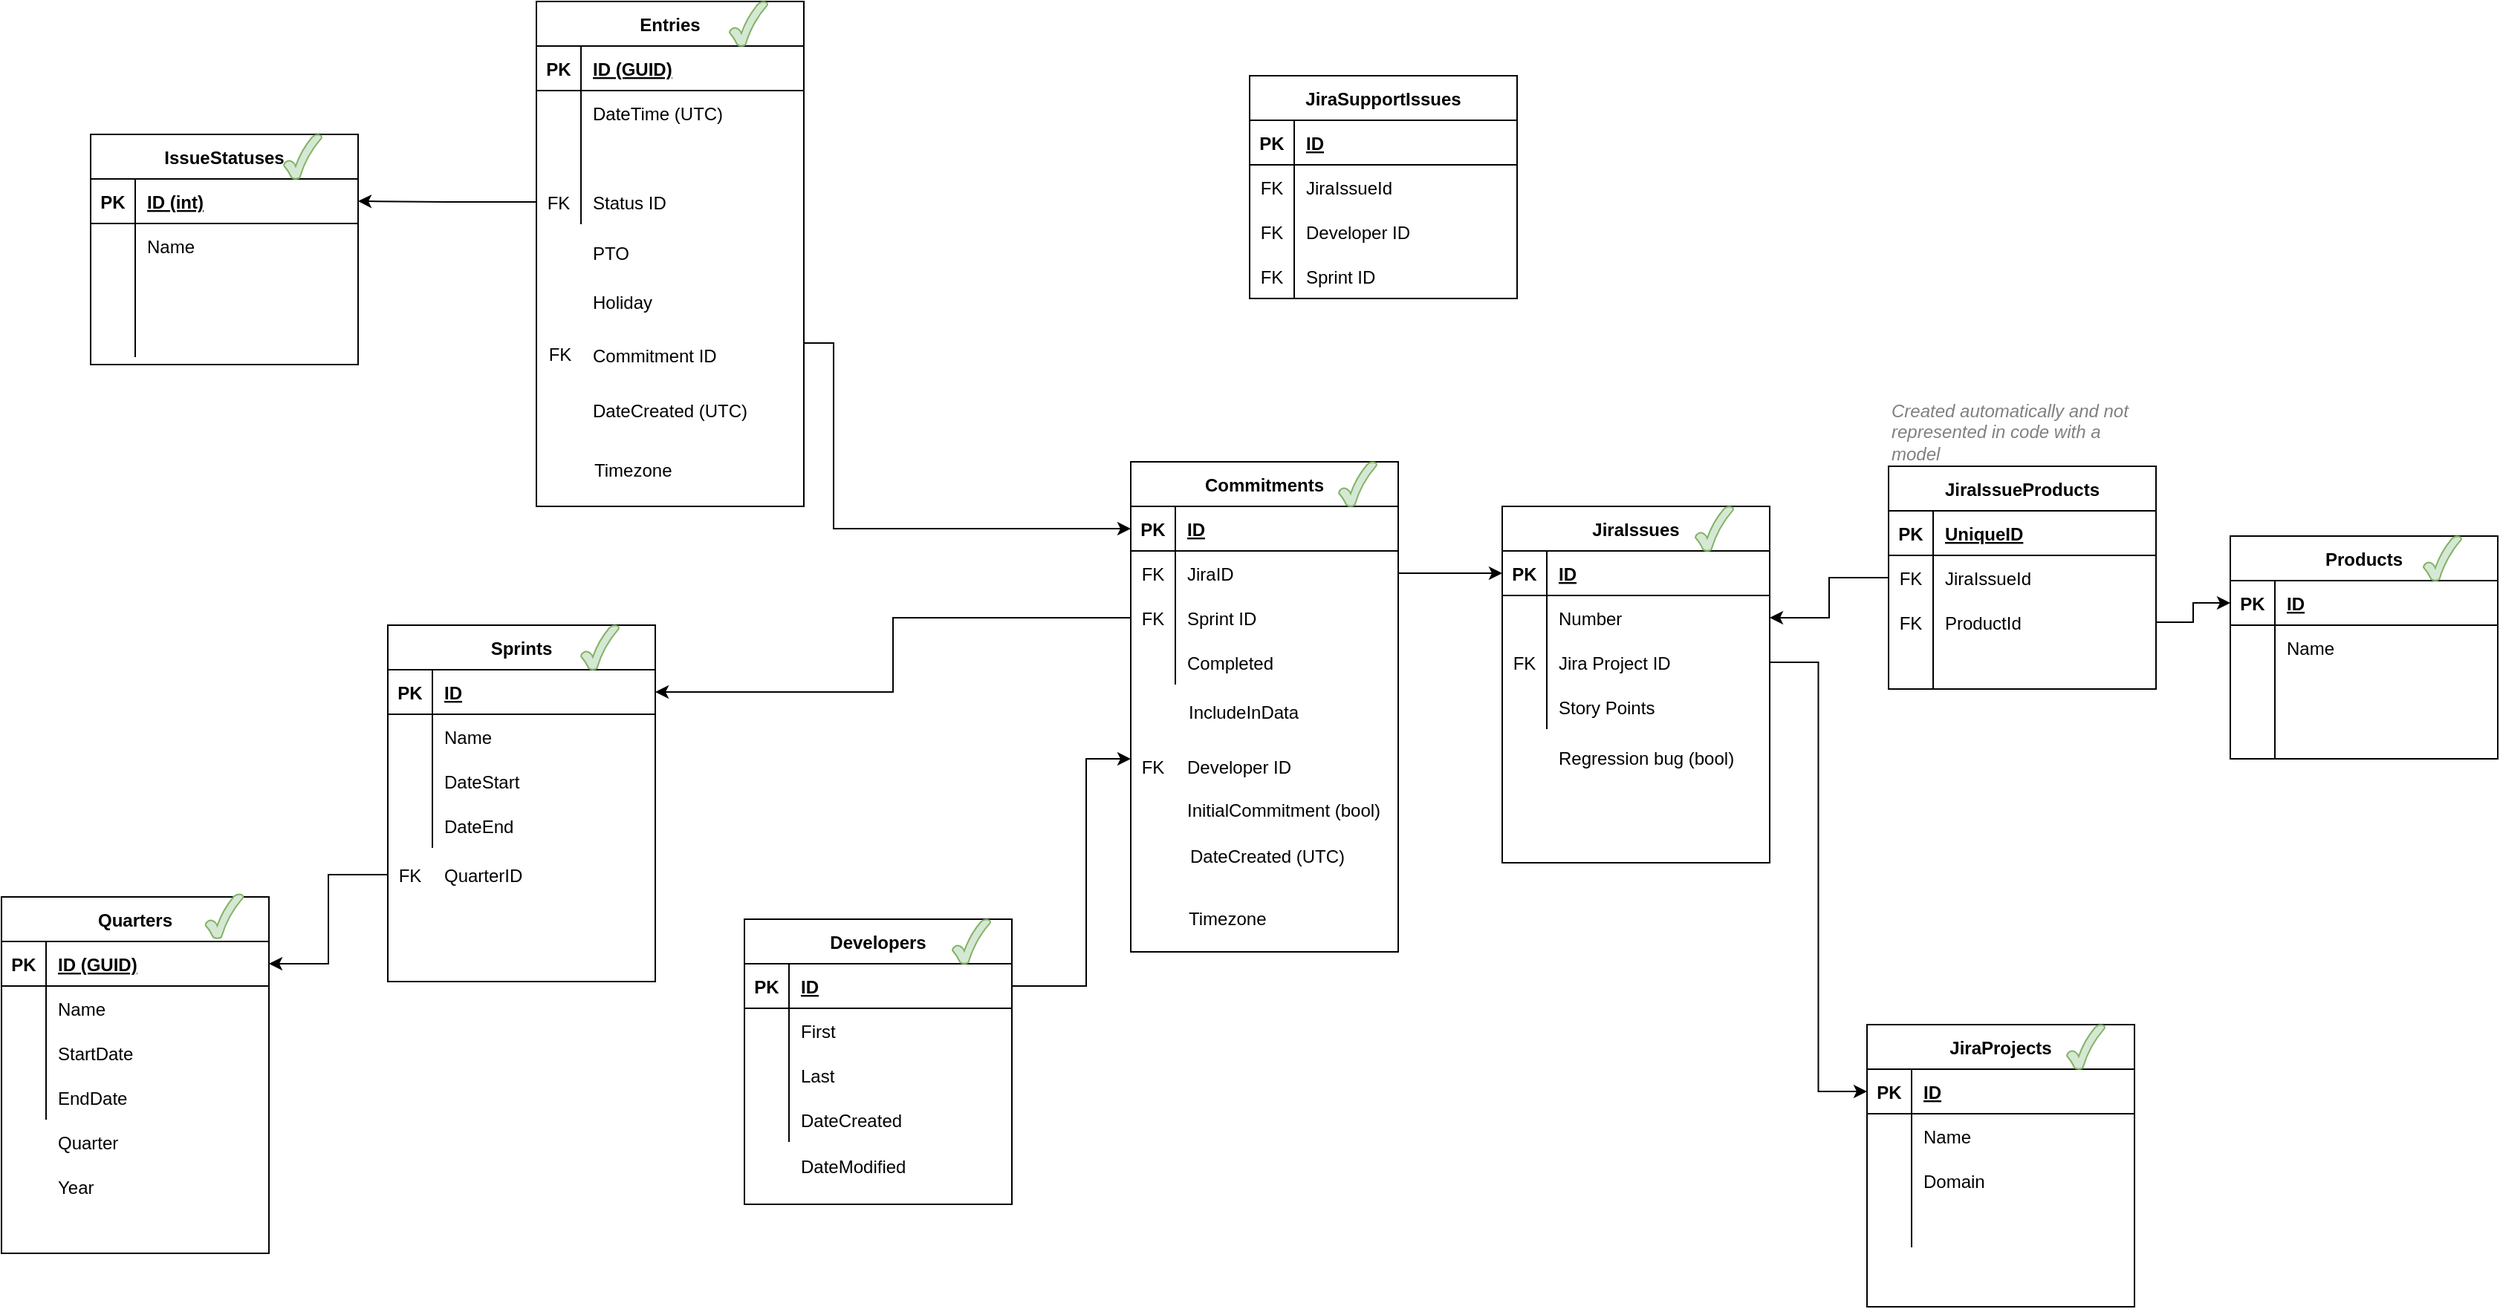 <mxfile version="20.7.4" type="device"><diagram id="F5KFq8QASmtBu7urFsjl" name="Page-1"><mxGraphModel dx="1434" dy="878" grid="1" gridSize="10" guides="1" tooltips="1" connect="1" arrows="1" fold="1" page="1" pageScale="1" pageWidth="850" pageHeight="1100" math="0" shadow="0"><root><mxCell id="0"/><mxCell id="1" parent="0"/><mxCell id="Wx1vbwucpowKj-sAN3LJ-1" value="Developers" style="shape=table;startSize=30;container=1;collapsible=1;childLayout=tableLayout;fixedRows=1;rowLines=0;fontStyle=1;align=center;resizeLast=1;" parent="1" vertex="1"><mxGeometry x="520" y="788" width="180" height="192" as="geometry"><mxRectangle x="328" y="380" width="100" height="30" as="alternateBounds"/></mxGeometry></mxCell><mxCell id="Wx1vbwucpowKj-sAN3LJ-2" value="" style="shape=tableRow;horizontal=0;startSize=0;swimlaneHead=0;swimlaneBody=0;fillColor=none;collapsible=0;dropTarget=0;points=[[0,0.5],[1,0.5]];portConstraint=eastwest;top=0;left=0;right=0;bottom=1;" parent="Wx1vbwucpowKj-sAN3LJ-1" vertex="1"><mxGeometry y="30" width="180" height="30" as="geometry"/></mxCell><mxCell id="Wx1vbwucpowKj-sAN3LJ-3" value="PK" style="shape=partialRectangle;connectable=0;fillColor=none;top=0;left=0;bottom=0;right=0;fontStyle=1;overflow=hidden;" parent="Wx1vbwucpowKj-sAN3LJ-2" vertex="1"><mxGeometry width="30" height="30" as="geometry"><mxRectangle width="30" height="30" as="alternateBounds"/></mxGeometry></mxCell><mxCell id="Wx1vbwucpowKj-sAN3LJ-4" value="ID" style="shape=partialRectangle;connectable=0;fillColor=none;top=0;left=0;bottom=0;right=0;align=left;spacingLeft=6;fontStyle=5;overflow=hidden;" parent="Wx1vbwucpowKj-sAN3LJ-2" vertex="1"><mxGeometry x="30" width="150" height="30" as="geometry"><mxRectangle width="150" height="30" as="alternateBounds"/></mxGeometry></mxCell><mxCell id="Wx1vbwucpowKj-sAN3LJ-5" value="" style="shape=tableRow;horizontal=0;startSize=0;swimlaneHead=0;swimlaneBody=0;fillColor=none;collapsible=0;dropTarget=0;points=[[0,0.5],[1,0.5]];portConstraint=eastwest;top=0;left=0;right=0;bottom=0;" parent="Wx1vbwucpowKj-sAN3LJ-1" vertex="1"><mxGeometry y="60" width="180" height="30" as="geometry"/></mxCell><mxCell id="Wx1vbwucpowKj-sAN3LJ-6" value="" style="shape=partialRectangle;connectable=0;fillColor=none;top=0;left=0;bottom=0;right=0;editable=1;overflow=hidden;" parent="Wx1vbwucpowKj-sAN3LJ-5" vertex="1"><mxGeometry width="30" height="30" as="geometry"><mxRectangle width="30" height="30" as="alternateBounds"/></mxGeometry></mxCell><mxCell id="Wx1vbwucpowKj-sAN3LJ-7" value="First" style="shape=partialRectangle;connectable=0;fillColor=none;top=0;left=0;bottom=0;right=0;align=left;spacingLeft=6;overflow=hidden;" parent="Wx1vbwucpowKj-sAN3LJ-5" vertex="1"><mxGeometry x="30" width="150" height="30" as="geometry"><mxRectangle width="150" height="30" as="alternateBounds"/></mxGeometry></mxCell><mxCell id="Wx1vbwucpowKj-sAN3LJ-8" value="" style="shape=tableRow;horizontal=0;startSize=0;swimlaneHead=0;swimlaneBody=0;fillColor=none;collapsible=0;dropTarget=0;points=[[0,0.5],[1,0.5]];portConstraint=eastwest;top=0;left=0;right=0;bottom=0;" parent="Wx1vbwucpowKj-sAN3LJ-1" vertex="1"><mxGeometry y="90" width="180" height="30" as="geometry"/></mxCell><mxCell id="Wx1vbwucpowKj-sAN3LJ-9" value="" style="shape=partialRectangle;connectable=0;fillColor=none;top=0;left=0;bottom=0;right=0;editable=1;overflow=hidden;" parent="Wx1vbwucpowKj-sAN3LJ-8" vertex="1"><mxGeometry width="30" height="30" as="geometry"><mxRectangle width="30" height="30" as="alternateBounds"/></mxGeometry></mxCell><mxCell id="Wx1vbwucpowKj-sAN3LJ-10" value="Last" style="shape=partialRectangle;connectable=0;fillColor=none;top=0;left=0;bottom=0;right=0;align=left;spacingLeft=6;overflow=hidden;" parent="Wx1vbwucpowKj-sAN3LJ-8" vertex="1"><mxGeometry x="30" width="150" height="30" as="geometry"><mxRectangle width="150" height="30" as="alternateBounds"/></mxGeometry></mxCell><mxCell id="Wx1vbwucpowKj-sAN3LJ-11" value="" style="shape=tableRow;horizontal=0;startSize=0;swimlaneHead=0;swimlaneBody=0;fillColor=none;collapsible=0;dropTarget=0;points=[[0,0.5],[1,0.5]];portConstraint=eastwest;top=0;left=0;right=0;bottom=0;" parent="Wx1vbwucpowKj-sAN3LJ-1" vertex="1"><mxGeometry y="120" width="180" height="30" as="geometry"/></mxCell><mxCell id="Wx1vbwucpowKj-sAN3LJ-12" value="" style="shape=partialRectangle;connectable=0;fillColor=none;top=0;left=0;bottom=0;right=0;editable=1;overflow=hidden;" parent="Wx1vbwucpowKj-sAN3LJ-11" vertex="1"><mxGeometry width="30" height="30" as="geometry"><mxRectangle width="30" height="30" as="alternateBounds"/></mxGeometry></mxCell><mxCell id="Wx1vbwucpowKj-sAN3LJ-13" value="DateCreated" style="shape=partialRectangle;connectable=0;fillColor=none;top=0;left=0;bottom=0;right=0;align=left;spacingLeft=6;overflow=hidden;" parent="Wx1vbwucpowKj-sAN3LJ-11" vertex="1"><mxGeometry x="30" width="150" height="30" as="geometry"><mxRectangle width="150" height="30" as="alternateBounds"/></mxGeometry></mxCell><mxCell id="Wx1vbwucpowKj-sAN3LJ-14" value="DateModified" style="shape=partialRectangle;connectable=0;fillColor=none;top=0;left=0;bottom=0;right=0;align=left;spacingLeft=6;overflow=hidden;" parent="1" vertex="1"><mxGeometry x="550" y="939" width="150" height="30" as="geometry"><mxRectangle width="150" height="30" as="alternateBounds"/></mxGeometry></mxCell><mxCell id="Wx1vbwucpowKj-sAN3LJ-16" value="Entries" style="shape=table;startSize=30;container=1;collapsible=1;childLayout=tableLayout;fixedRows=1;rowLines=0;fontStyle=1;align=center;resizeLast=1;" parent="1" vertex="1"><mxGeometry x="380" y="170" width="180" height="340" as="geometry"/></mxCell><mxCell id="Wx1vbwucpowKj-sAN3LJ-17" value="" style="shape=tableRow;horizontal=0;startSize=0;swimlaneHead=0;swimlaneBody=0;fillColor=none;collapsible=0;dropTarget=0;points=[[0,0.5],[1,0.5]];portConstraint=eastwest;top=0;left=0;right=0;bottom=1;" parent="Wx1vbwucpowKj-sAN3LJ-16" vertex="1"><mxGeometry y="30" width="180" height="30" as="geometry"/></mxCell><mxCell id="Wx1vbwucpowKj-sAN3LJ-18" value="PK" style="shape=partialRectangle;connectable=0;fillColor=none;top=0;left=0;bottom=0;right=0;fontStyle=1;overflow=hidden;" parent="Wx1vbwucpowKj-sAN3LJ-17" vertex="1"><mxGeometry width="30" height="30" as="geometry"><mxRectangle width="30" height="30" as="alternateBounds"/></mxGeometry></mxCell><mxCell id="Wx1vbwucpowKj-sAN3LJ-19" value="ID (GUID)" style="shape=partialRectangle;connectable=0;fillColor=none;top=0;left=0;bottom=0;right=0;align=left;spacingLeft=6;fontStyle=5;overflow=hidden;" parent="Wx1vbwucpowKj-sAN3LJ-17" vertex="1"><mxGeometry x="30" width="150" height="30" as="geometry"><mxRectangle width="150" height="30" as="alternateBounds"/></mxGeometry></mxCell><mxCell id="Wx1vbwucpowKj-sAN3LJ-20" value="" style="shape=tableRow;horizontal=0;startSize=0;swimlaneHead=0;swimlaneBody=0;fillColor=none;collapsible=0;dropTarget=0;points=[[0,0.5],[1,0.5]];portConstraint=eastwest;top=0;left=0;right=0;bottom=0;" parent="Wx1vbwucpowKj-sAN3LJ-16" vertex="1"><mxGeometry y="60" width="180" height="30" as="geometry"/></mxCell><mxCell id="Wx1vbwucpowKj-sAN3LJ-21" value="" style="shape=partialRectangle;connectable=0;fillColor=none;top=0;left=0;bottom=0;right=0;editable=1;overflow=hidden;" parent="Wx1vbwucpowKj-sAN3LJ-20" vertex="1"><mxGeometry width="30" height="30" as="geometry"><mxRectangle width="30" height="30" as="alternateBounds"/></mxGeometry></mxCell><mxCell id="Wx1vbwucpowKj-sAN3LJ-22" value="DateTime (UTC)" style="shape=partialRectangle;connectable=0;fillColor=none;top=0;left=0;bottom=0;right=0;align=left;spacingLeft=6;overflow=hidden;" parent="Wx1vbwucpowKj-sAN3LJ-20" vertex="1"><mxGeometry x="30" width="150" height="30" as="geometry"><mxRectangle width="150" height="30" as="alternateBounds"/></mxGeometry></mxCell><mxCell id="Wx1vbwucpowKj-sAN3LJ-23" value="" style="shape=tableRow;horizontal=0;startSize=0;swimlaneHead=0;swimlaneBody=0;fillColor=none;collapsible=0;dropTarget=0;points=[[0,0.5],[1,0.5]];portConstraint=eastwest;top=0;left=0;right=0;bottom=0;" parent="Wx1vbwucpowKj-sAN3LJ-16" vertex="1"><mxGeometry y="90" width="180" height="30" as="geometry"/></mxCell><mxCell id="Wx1vbwucpowKj-sAN3LJ-24" value="" style="shape=partialRectangle;connectable=0;fillColor=none;top=0;left=0;bottom=0;right=0;editable=1;overflow=hidden;" parent="Wx1vbwucpowKj-sAN3LJ-23" vertex="1"><mxGeometry width="30" height="30" as="geometry"><mxRectangle width="30" height="30" as="alternateBounds"/></mxGeometry></mxCell><mxCell id="Wx1vbwucpowKj-sAN3LJ-25" value="" style="shape=partialRectangle;connectable=0;fillColor=none;top=0;left=0;bottom=0;right=0;align=left;spacingLeft=6;overflow=hidden;" parent="Wx1vbwucpowKj-sAN3LJ-23" vertex="1"><mxGeometry x="30" width="150" height="30" as="geometry"><mxRectangle width="150" height="30" as="alternateBounds"/></mxGeometry></mxCell><mxCell id="Wx1vbwucpowKj-sAN3LJ-26" value="" style="shape=tableRow;horizontal=0;startSize=0;swimlaneHead=0;swimlaneBody=0;fillColor=none;collapsible=0;dropTarget=0;points=[[0,0.5],[1,0.5]];portConstraint=eastwest;top=0;left=0;right=0;bottom=0;" parent="Wx1vbwucpowKj-sAN3LJ-16" vertex="1"><mxGeometry y="120" width="180" height="30" as="geometry"/></mxCell><mxCell id="Wx1vbwucpowKj-sAN3LJ-27" value="FK" style="shape=partialRectangle;connectable=0;fillColor=none;top=0;left=0;bottom=0;right=0;editable=1;overflow=hidden;" parent="Wx1vbwucpowKj-sAN3LJ-26" vertex="1"><mxGeometry width="30" height="30" as="geometry"><mxRectangle width="30" height="30" as="alternateBounds"/></mxGeometry></mxCell><mxCell id="Wx1vbwucpowKj-sAN3LJ-28" value="Status ID" style="shape=partialRectangle;connectable=0;fillColor=none;top=0;left=0;bottom=0;right=0;align=left;spacingLeft=6;overflow=hidden;" parent="Wx1vbwucpowKj-sAN3LJ-26" vertex="1"><mxGeometry x="30" width="150" height="30" as="geometry"><mxRectangle width="150" height="30" as="alternateBounds"/></mxGeometry></mxCell><mxCell id="Wx1vbwucpowKj-sAN3LJ-29" value="" style="shape=tableRow;horizontal=0;startSize=0;swimlaneHead=0;swimlaneBody=0;fillColor=none;collapsible=0;dropTarget=0;points=[[0,0.5],[1,0.5]];portConstraint=eastwest;top=0;left=0;right=0;bottom=0;" parent="1" vertex="1"><mxGeometry x="380" y="320" width="180" height="30" as="geometry"/></mxCell><mxCell id="Wx1vbwucpowKj-sAN3LJ-33" value="Sprints" style="shape=table;startSize=30;container=1;collapsible=1;childLayout=tableLayout;fixedRows=1;rowLines=0;fontStyle=1;align=center;resizeLast=1;" parent="1" vertex="1"><mxGeometry x="280" y="590" width="180" height="240" as="geometry"/></mxCell><mxCell id="Wx1vbwucpowKj-sAN3LJ-34" value="" style="shape=tableRow;horizontal=0;startSize=0;swimlaneHead=0;swimlaneBody=0;fillColor=none;collapsible=0;dropTarget=0;points=[[0,0.5],[1,0.5]];portConstraint=eastwest;top=0;left=0;right=0;bottom=1;" parent="Wx1vbwucpowKj-sAN3LJ-33" vertex="1"><mxGeometry y="30" width="180" height="30" as="geometry"/></mxCell><mxCell id="Wx1vbwucpowKj-sAN3LJ-35" value="PK" style="shape=partialRectangle;connectable=0;fillColor=none;top=0;left=0;bottom=0;right=0;fontStyle=1;overflow=hidden;" parent="Wx1vbwucpowKj-sAN3LJ-34" vertex="1"><mxGeometry width="30" height="30" as="geometry"><mxRectangle width="30" height="30" as="alternateBounds"/></mxGeometry></mxCell><mxCell id="Wx1vbwucpowKj-sAN3LJ-36" value="ID" style="shape=partialRectangle;connectable=0;fillColor=none;top=0;left=0;bottom=0;right=0;align=left;spacingLeft=6;fontStyle=5;overflow=hidden;" parent="Wx1vbwucpowKj-sAN3LJ-34" vertex="1"><mxGeometry x="30" width="150" height="30" as="geometry"><mxRectangle width="150" height="30" as="alternateBounds"/></mxGeometry></mxCell><mxCell id="Wx1vbwucpowKj-sAN3LJ-37" value="" style="shape=tableRow;horizontal=0;startSize=0;swimlaneHead=0;swimlaneBody=0;fillColor=none;collapsible=0;dropTarget=0;points=[[0,0.5],[1,0.5]];portConstraint=eastwest;top=0;left=0;right=0;bottom=0;" parent="Wx1vbwucpowKj-sAN3LJ-33" vertex="1"><mxGeometry y="60" width="180" height="30" as="geometry"/></mxCell><mxCell id="Wx1vbwucpowKj-sAN3LJ-38" value="" style="shape=partialRectangle;connectable=0;fillColor=none;top=0;left=0;bottom=0;right=0;editable=1;overflow=hidden;" parent="Wx1vbwucpowKj-sAN3LJ-37" vertex="1"><mxGeometry width="30" height="30" as="geometry"><mxRectangle width="30" height="30" as="alternateBounds"/></mxGeometry></mxCell><mxCell id="Wx1vbwucpowKj-sAN3LJ-39" value="Name" style="shape=partialRectangle;connectable=0;fillColor=none;top=0;left=0;bottom=0;right=0;align=left;spacingLeft=6;overflow=hidden;" parent="Wx1vbwucpowKj-sAN3LJ-37" vertex="1"><mxGeometry x="30" width="150" height="30" as="geometry"><mxRectangle width="150" height="30" as="alternateBounds"/></mxGeometry></mxCell><mxCell id="Wx1vbwucpowKj-sAN3LJ-40" value="" style="shape=tableRow;horizontal=0;startSize=0;swimlaneHead=0;swimlaneBody=0;fillColor=none;collapsible=0;dropTarget=0;points=[[0,0.5],[1,0.5]];portConstraint=eastwest;top=0;left=0;right=0;bottom=0;" parent="Wx1vbwucpowKj-sAN3LJ-33" vertex="1"><mxGeometry y="90" width="180" height="30" as="geometry"/></mxCell><mxCell id="Wx1vbwucpowKj-sAN3LJ-41" value="" style="shape=partialRectangle;connectable=0;fillColor=none;top=0;left=0;bottom=0;right=0;editable=1;overflow=hidden;" parent="Wx1vbwucpowKj-sAN3LJ-40" vertex="1"><mxGeometry width="30" height="30" as="geometry"><mxRectangle width="30" height="30" as="alternateBounds"/></mxGeometry></mxCell><mxCell id="Wx1vbwucpowKj-sAN3LJ-42" value="DateStart" style="shape=partialRectangle;connectable=0;fillColor=none;top=0;left=0;bottom=0;right=0;align=left;spacingLeft=6;overflow=hidden;" parent="Wx1vbwucpowKj-sAN3LJ-40" vertex="1"><mxGeometry x="30" width="150" height="30" as="geometry"><mxRectangle width="150" height="30" as="alternateBounds"/></mxGeometry></mxCell><mxCell id="Wx1vbwucpowKj-sAN3LJ-43" value="" style="shape=tableRow;horizontal=0;startSize=0;swimlaneHead=0;swimlaneBody=0;fillColor=none;collapsible=0;dropTarget=0;points=[[0,0.5],[1,0.5]];portConstraint=eastwest;top=0;left=0;right=0;bottom=0;" parent="Wx1vbwucpowKj-sAN3LJ-33" vertex="1"><mxGeometry y="120" width="180" height="30" as="geometry"/></mxCell><mxCell id="Wx1vbwucpowKj-sAN3LJ-44" value="" style="shape=partialRectangle;connectable=0;fillColor=none;top=0;left=0;bottom=0;right=0;editable=1;overflow=hidden;" parent="Wx1vbwucpowKj-sAN3LJ-43" vertex="1"><mxGeometry width="30" height="30" as="geometry"><mxRectangle width="30" height="30" as="alternateBounds"/></mxGeometry></mxCell><mxCell id="Wx1vbwucpowKj-sAN3LJ-45" value="DateEnd" style="shape=partialRectangle;connectable=0;fillColor=none;top=0;left=0;bottom=0;right=0;align=left;spacingLeft=6;overflow=hidden;" parent="Wx1vbwucpowKj-sAN3LJ-43" vertex="1"><mxGeometry x="30" width="150" height="30" as="geometry"><mxRectangle width="150" height="30" as="alternateBounds"/></mxGeometry></mxCell><mxCell id="Wx1vbwucpowKj-sAN3LJ-47" value="" style="shape=tableRow;horizontal=0;startSize=0;swimlaneHead=0;swimlaneBody=0;fillColor=none;collapsible=0;dropTarget=0;points=[[0,0.5],[1,0.5]];portConstraint=eastwest;top=0;left=0;right=0;bottom=0;" parent="1" vertex="1"><mxGeometry x="380" y="322" width="180" height="30" as="geometry"/></mxCell><mxCell id="Wx1vbwucpowKj-sAN3LJ-50" value="" style="shape=tableRow;horizontal=0;startSize=0;swimlaneHead=0;swimlaneBody=0;fillColor=none;collapsible=0;dropTarget=0;points=[[0,0.5],[1,0.5]];portConstraint=eastwest;top=0;left=0;right=0;bottom=0;" parent="1" vertex="1"><mxGeometry x="280" y="743" width="180" height="30" as="geometry"/></mxCell><mxCell id="Wx1vbwucpowKj-sAN3LJ-51" value="FK" style="shape=partialRectangle;connectable=0;fillColor=none;top=0;left=0;bottom=0;right=0;editable=1;overflow=hidden;" parent="Wx1vbwucpowKj-sAN3LJ-50" vertex="1"><mxGeometry width="30" height="30" as="geometry"><mxRectangle width="30" height="30" as="alternateBounds"/></mxGeometry></mxCell><mxCell id="Wx1vbwucpowKj-sAN3LJ-52" value="QuarterID" style="shape=partialRectangle;connectable=0;fillColor=none;top=0;left=0;bottom=0;right=0;align=left;spacingLeft=6;overflow=hidden;" parent="Wx1vbwucpowKj-sAN3LJ-50" vertex="1"><mxGeometry x="30" width="150" height="30" as="geometry"><mxRectangle width="150" height="30" as="alternateBounds"/></mxGeometry></mxCell><mxCell id="Wx1vbwucpowKj-sAN3LJ-53" value="Quarters" style="shape=table;startSize=30;container=1;collapsible=1;childLayout=tableLayout;fixedRows=1;rowLines=0;fontStyle=1;align=center;resizeLast=1;" parent="1" vertex="1"><mxGeometry x="20" y="773" width="180" height="240" as="geometry"/></mxCell><mxCell id="Wx1vbwucpowKj-sAN3LJ-54" value="" style="shape=tableRow;horizontal=0;startSize=0;swimlaneHead=0;swimlaneBody=0;fillColor=none;collapsible=0;dropTarget=0;points=[[0,0.5],[1,0.5]];portConstraint=eastwest;top=0;left=0;right=0;bottom=1;" parent="Wx1vbwucpowKj-sAN3LJ-53" vertex="1"><mxGeometry y="30" width="180" height="30" as="geometry"/></mxCell><mxCell id="Wx1vbwucpowKj-sAN3LJ-55" value="PK" style="shape=partialRectangle;connectable=0;fillColor=none;top=0;left=0;bottom=0;right=0;fontStyle=1;overflow=hidden;" parent="Wx1vbwucpowKj-sAN3LJ-54" vertex="1"><mxGeometry width="30" height="30" as="geometry"><mxRectangle width="30" height="30" as="alternateBounds"/></mxGeometry></mxCell><mxCell id="Wx1vbwucpowKj-sAN3LJ-56" value="ID (GUID)" style="shape=partialRectangle;connectable=0;fillColor=none;top=0;left=0;bottom=0;right=0;align=left;spacingLeft=6;fontStyle=5;overflow=hidden;" parent="Wx1vbwucpowKj-sAN3LJ-54" vertex="1"><mxGeometry x="30" width="150" height="30" as="geometry"><mxRectangle width="150" height="30" as="alternateBounds"/></mxGeometry></mxCell><mxCell id="Wx1vbwucpowKj-sAN3LJ-57" value="" style="shape=tableRow;horizontal=0;startSize=0;swimlaneHead=0;swimlaneBody=0;fillColor=none;collapsible=0;dropTarget=0;points=[[0,0.5],[1,0.5]];portConstraint=eastwest;top=0;left=0;right=0;bottom=0;" parent="Wx1vbwucpowKj-sAN3LJ-53" vertex="1"><mxGeometry y="60" width="180" height="30" as="geometry"/></mxCell><mxCell id="Wx1vbwucpowKj-sAN3LJ-58" value="" style="shape=partialRectangle;connectable=0;fillColor=none;top=0;left=0;bottom=0;right=0;editable=1;overflow=hidden;" parent="Wx1vbwucpowKj-sAN3LJ-57" vertex="1"><mxGeometry width="30" height="30" as="geometry"><mxRectangle width="30" height="30" as="alternateBounds"/></mxGeometry></mxCell><mxCell id="Wx1vbwucpowKj-sAN3LJ-59" value="Name" style="shape=partialRectangle;connectable=0;fillColor=none;top=0;left=0;bottom=0;right=0;align=left;spacingLeft=6;overflow=hidden;" parent="Wx1vbwucpowKj-sAN3LJ-57" vertex="1"><mxGeometry x="30" width="150" height="30" as="geometry"><mxRectangle width="150" height="30" as="alternateBounds"/></mxGeometry></mxCell><mxCell id="Wx1vbwucpowKj-sAN3LJ-60" value="" style="shape=tableRow;horizontal=0;startSize=0;swimlaneHead=0;swimlaneBody=0;fillColor=none;collapsible=0;dropTarget=0;points=[[0,0.5],[1,0.5]];portConstraint=eastwest;top=0;left=0;right=0;bottom=0;" parent="Wx1vbwucpowKj-sAN3LJ-53" vertex="1"><mxGeometry y="90" width="180" height="30" as="geometry"/></mxCell><mxCell id="Wx1vbwucpowKj-sAN3LJ-61" value="" style="shape=partialRectangle;connectable=0;fillColor=none;top=0;left=0;bottom=0;right=0;editable=1;overflow=hidden;" parent="Wx1vbwucpowKj-sAN3LJ-60" vertex="1"><mxGeometry width="30" height="30" as="geometry"><mxRectangle width="30" height="30" as="alternateBounds"/></mxGeometry></mxCell><mxCell id="Wx1vbwucpowKj-sAN3LJ-62" value="StartDate" style="shape=partialRectangle;connectable=0;fillColor=none;top=0;left=0;bottom=0;right=0;align=left;spacingLeft=6;overflow=hidden;" parent="Wx1vbwucpowKj-sAN3LJ-60" vertex="1"><mxGeometry x="30" width="150" height="30" as="geometry"><mxRectangle width="150" height="30" as="alternateBounds"/></mxGeometry></mxCell><mxCell id="Wx1vbwucpowKj-sAN3LJ-63" value="" style="shape=tableRow;horizontal=0;startSize=0;swimlaneHead=0;swimlaneBody=0;fillColor=none;collapsible=0;dropTarget=0;points=[[0,0.5],[1,0.5]];portConstraint=eastwest;top=0;left=0;right=0;bottom=0;" parent="Wx1vbwucpowKj-sAN3LJ-53" vertex="1"><mxGeometry y="120" width="180" height="30" as="geometry"/></mxCell><mxCell id="Wx1vbwucpowKj-sAN3LJ-64" value="" style="shape=partialRectangle;connectable=0;fillColor=none;top=0;left=0;bottom=0;right=0;editable=1;overflow=hidden;" parent="Wx1vbwucpowKj-sAN3LJ-63" vertex="1"><mxGeometry width="30" height="30" as="geometry"><mxRectangle width="30" height="30" as="alternateBounds"/></mxGeometry></mxCell><mxCell id="Wx1vbwucpowKj-sAN3LJ-65" value="EndDate" style="shape=partialRectangle;connectable=0;fillColor=none;top=0;left=0;bottom=0;right=0;align=left;spacingLeft=6;overflow=hidden;" parent="Wx1vbwucpowKj-sAN3LJ-63" vertex="1"><mxGeometry x="30" width="150" height="30" as="geometry"><mxRectangle width="150" height="30" as="alternateBounds"/></mxGeometry></mxCell><mxCell id="Wx1vbwucpowKj-sAN3LJ-66" value="" style="shape=tableRow;horizontal=0;startSize=0;swimlaneHead=0;swimlaneBody=0;fillColor=none;collapsible=0;dropTarget=0;points=[[0,0.5],[1,0.5]];portConstraint=eastwest;top=0;left=0;right=0;bottom=0;" parent="1" vertex="1"><mxGeometry x="20" y="923" width="180" height="30" as="geometry"/></mxCell><mxCell id="Wx1vbwucpowKj-sAN3LJ-67" value="" style="shape=partialRectangle;connectable=0;fillColor=none;top=0;left=0;bottom=0;right=0;editable=1;overflow=hidden;" parent="Wx1vbwucpowKj-sAN3LJ-66" vertex="1"><mxGeometry width="30" height="30" as="geometry"><mxRectangle width="30" height="30" as="alternateBounds"/></mxGeometry></mxCell><mxCell id="Wx1vbwucpowKj-sAN3LJ-68" value="Quarter" style="shape=partialRectangle;connectable=0;fillColor=none;top=0;left=0;bottom=0;right=0;align=left;spacingLeft=6;overflow=hidden;" parent="Wx1vbwucpowKj-sAN3LJ-66" vertex="1"><mxGeometry x="30" width="150" height="30" as="geometry"><mxRectangle width="150" height="30" as="alternateBounds"/></mxGeometry></mxCell><mxCell id="Wx1vbwucpowKj-sAN3LJ-69" value="" style="shape=tableRow;horizontal=0;startSize=0;swimlaneHead=0;swimlaneBody=0;fillColor=none;collapsible=0;dropTarget=0;points=[[0,0.5],[1,0.5]];portConstraint=eastwest;top=0;left=0;right=0;bottom=0;" parent="1" vertex="1"><mxGeometry x="380" y="324" width="180" height="30" as="geometry"/></mxCell><mxCell id="Wx1vbwucpowKj-sAN3LJ-70" value="" style="shape=partialRectangle;connectable=0;fillColor=none;top=0;left=0;bottom=0;right=0;editable=1;overflow=hidden;" parent="Wx1vbwucpowKj-sAN3LJ-69" vertex="1"><mxGeometry width="30" height="30" as="geometry"><mxRectangle width="30" height="30" as="alternateBounds"/></mxGeometry></mxCell><mxCell id="Wx1vbwucpowKj-sAN3LJ-71" value="PTO" style="shape=partialRectangle;connectable=0;fillColor=none;top=0;left=0;bottom=0;right=0;align=left;spacingLeft=6;overflow=hidden;" parent="Wx1vbwucpowKj-sAN3LJ-69" vertex="1"><mxGeometry x="30" width="150" height="30" as="geometry"><mxRectangle width="150" height="30" as="alternateBounds"/></mxGeometry></mxCell><mxCell id="Wx1vbwucpowKj-sAN3LJ-72" value="" style="shape=tableRow;horizontal=0;startSize=0;swimlaneHead=0;swimlaneBody=0;fillColor=none;collapsible=0;dropTarget=0;points=[[0,0.5],[1,0.5]];portConstraint=eastwest;top=0;left=0;right=0;bottom=0;" parent="1" vertex="1"><mxGeometry x="380" y="357" width="180" height="30" as="geometry"/></mxCell><mxCell id="Wx1vbwucpowKj-sAN3LJ-73" value="" style="shape=partialRectangle;connectable=0;fillColor=none;top=0;left=0;bottom=0;right=0;editable=1;overflow=hidden;" parent="Wx1vbwucpowKj-sAN3LJ-72" vertex="1"><mxGeometry width="30" height="30" as="geometry"><mxRectangle width="30" height="30" as="alternateBounds"/></mxGeometry></mxCell><mxCell id="Wx1vbwucpowKj-sAN3LJ-74" value="Holiday" style="shape=partialRectangle;connectable=0;fillColor=none;top=0;left=0;bottom=0;right=0;align=left;spacingLeft=6;overflow=hidden;" parent="Wx1vbwucpowKj-sAN3LJ-72" vertex="1"><mxGeometry x="30" width="150" height="30" as="geometry"><mxRectangle width="150" height="30" as="alternateBounds"/></mxGeometry></mxCell><mxCell id="Wx1vbwucpowKj-sAN3LJ-75" value="" style="endArrow=classic;html=1;rounded=0;exitX=0;exitY=0.5;exitDx=0;exitDy=0;entryX=1;entryY=0.5;entryDx=0;entryDy=0;edgeStyle=orthogonalEdgeStyle;" parent="1" source="Wx1vbwucpowKj-sAN3LJ-50" target="Wx1vbwucpowKj-sAN3LJ-54" edge="1"><mxGeometry width="50" height="50" relative="1" as="geometry"><mxPoint x="130" y="786" as="sourcePoint"/><mxPoint x="-50" y="640.0" as="targetPoint"/></mxGeometry></mxCell><mxCell id="Wx1vbwucpowKj-sAN3LJ-76" value="" style="endArrow=classic;html=1;rounded=0;exitX=0;exitY=0.5;exitDx=0;exitDy=0;entryX=1;entryY=0.5;entryDx=0;entryDy=0;edgeStyle=orthogonalEdgeStyle;" parent="1" source="Wx1vbwucpowKj-sAN3LJ-150" target="Wx1vbwucpowKj-sAN3LJ-34" edge="1"><mxGeometry width="50" height="50" relative="1" as="geometry"><mxPoint x="340" y="498" as="sourcePoint"/><mxPoint x="120" y="345" as="targetPoint"/></mxGeometry></mxCell><mxCell id="Wx1vbwucpowKj-sAN3LJ-77" value="IssueStatuses" style="shape=table;startSize=30;container=1;collapsible=1;childLayout=tableLayout;fixedRows=1;rowLines=0;fontStyle=1;align=center;resizeLast=1;" parent="1" vertex="1"><mxGeometry x="80" y="259.5" width="180" height="155" as="geometry"/></mxCell><mxCell id="Wx1vbwucpowKj-sAN3LJ-78" value="" style="shape=tableRow;horizontal=0;startSize=0;swimlaneHead=0;swimlaneBody=0;fillColor=none;collapsible=0;dropTarget=0;points=[[0,0.5],[1,0.5]];portConstraint=eastwest;top=0;left=0;right=0;bottom=1;" parent="Wx1vbwucpowKj-sAN3LJ-77" vertex="1"><mxGeometry y="30" width="180" height="30" as="geometry"/></mxCell><mxCell id="Wx1vbwucpowKj-sAN3LJ-79" value="PK" style="shape=partialRectangle;connectable=0;fillColor=none;top=0;left=0;bottom=0;right=0;fontStyle=1;overflow=hidden;" parent="Wx1vbwucpowKj-sAN3LJ-78" vertex="1"><mxGeometry width="30" height="30" as="geometry"><mxRectangle width="30" height="30" as="alternateBounds"/></mxGeometry></mxCell><mxCell id="Wx1vbwucpowKj-sAN3LJ-80" value="ID (int)" style="shape=partialRectangle;connectable=0;fillColor=none;top=0;left=0;bottom=0;right=0;align=left;spacingLeft=6;fontStyle=5;overflow=hidden;" parent="Wx1vbwucpowKj-sAN3LJ-78" vertex="1"><mxGeometry x="30" width="150" height="30" as="geometry"><mxRectangle width="150" height="30" as="alternateBounds"/></mxGeometry></mxCell><mxCell id="Wx1vbwucpowKj-sAN3LJ-81" value="" style="shape=tableRow;horizontal=0;startSize=0;swimlaneHead=0;swimlaneBody=0;fillColor=none;collapsible=0;dropTarget=0;points=[[0,0.5],[1,0.5]];portConstraint=eastwest;top=0;left=0;right=0;bottom=0;" parent="Wx1vbwucpowKj-sAN3LJ-77" vertex="1"><mxGeometry y="60" width="180" height="30" as="geometry"/></mxCell><mxCell id="Wx1vbwucpowKj-sAN3LJ-82" value="" style="shape=partialRectangle;connectable=0;fillColor=none;top=0;left=0;bottom=0;right=0;editable=1;overflow=hidden;" parent="Wx1vbwucpowKj-sAN3LJ-81" vertex="1"><mxGeometry width="30" height="30" as="geometry"><mxRectangle width="30" height="30" as="alternateBounds"/></mxGeometry></mxCell><mxCell id="Wx1vbwucpowKj-sAN3LJ-83" value="Name" style="shape=partialRectangle;connectable=0;fillColor=none;top=0;left=0;bottom=0;right=0;align=left;spacingLeft=6;overflow=hidden;" parent="Wx1vbwucpowKj-sAN3LJ-81" vertex="1"><mxGeometry x="30" width="150" height="30" as="geometry"><mxRectangle width="150" height="30" as="alternateBounds"/></mxGeometry></mxCell><mxCell id="Wx1vbwucpowKj-sAN3LJ-84" value="" style="shape=tableRow;horizontal=0;startSize=0;swimlaneHead=0;swimlaneBody=0;fillColor=none;collapsible=0;dropTarget=0;points=[[0,0.5],[1,0.5]];portConstraint=eastwest;top=0;left=0;right=0;bottom=0;" parent="Wx1vbwucpowKj-sAN3LJ-77" vertex="1"><mxGeometry y="90" width="180" height="30" as="geometry"/></mxCell><mxCell id="Wx1vbwucpowKj-sAN3LJ-85" value="" style="shape=partialRectangle;connectable=0;fillColor=none;top=0;left=0;bottom=0;right=0;editable=1;overflow=hidden;" parent="Wx1vbwucpowKj-sAN3LJ-84" vertex="1"><mxGeometry width="30" height="30" as="geometry"><mxRectangle width="30" height="30" as="alternateBounds"/></mxGeometry></mxCell><mxCell id="Wx1vbwucpowKj-sAN3LJ-86" value="" style="shape=partialRectangle;connectable=0;fillColor=none;top=0;left=0;bottom=0;right=0;align=left;spacingLeft=6;overflow=hidden;" parent="Wx1vbwucpowKj-sAN3LJ-84" vertex="1"><mxGeometry x="30" width="150" height="30" as="geometry"><mxRectangle width="150" height="30" as="alternateBounds"/></mxGeometry></mxCell><mxCell id="Wx1vbwucpowKj-sAN3LJ-87" value="" style="shape=tableRow;horizontal=0;startSize=0;swimlaneHead=0;swimlaneBody=0;fillColor=none;collapsible=0;dropTarget=0;points=[[0,0.5],[1,0.5]];portConstraint=eastwest;top=0;left=0;right=0;bottom=0;" parent="Wx1vbwucpowKj-sAN3LJ-77" vertex="1"><mxGeometry y="120" width="180" height="30" as="geometry"/></mxCell><mxCell id="Wx1vbwucpowKj-sAN3LJ-88" value="" style="shape=partialRectangle;connectable=0;fillColor=none;top=0;left=0;bottom=0;right=0;editable=1;overflow=hidden;" parent="Wx1vbwucpowKj-sAN3LJ-87" vertex="1"><mxGeometry width="30" height="30" as="geometry"><mxRectangle width="30" height="30" as="alternateBounds"/></mxGeometry></mxCell><mxCell id="Wx1vbwucpowKj-sAN3LJ-89" value="" style="shape=partialRectangle;connectable=0;fillColor=none;top=0;left=0;bottom=0;right=0;align=left;spacingLeft=6;overflow=hidden;" parent="Wx1vbwucpowKj-sAN3LJ-87" vertex="1"><mxGeometry x="30" width="150" height="30" as="geometry"><mxRectangle width="150" height="30" as="alternateBounds"/></mxGeometry></mxCell><mxCell id="Wx1vbwucpowKj-sAN3LJ-93" value="Commitment ID" style="shape=partialRectangle;connectable=0;fillColor=none;top=0;left=0;bottom=0;right=0;align=left;spacingLeft=6;overflow=hidden;" parent="1" vertex="1"><mxGeometry x="410" y="393" width="150" height="30" as="geometry"><mxRectangle width="150" height="30" as="alternateBounds"/></mxGeometry></mxCell><mxCell id="Wx1vbwucpowKj-sAN3LJ-94" value="FK" style="shape=partialRectangle;connectable=0;fillColor=none;top=0;left=0;bottom=0;right=0;editable=1;overflow=hidden;" parent="1" vertex="1"><mxGeometry x="381" y="392" width="30" height="30" as="geometry"><mxRectangle width="30" height="30" as="alternateBounds"/></mxGeometry></mxCell><mxCell id="Wx1vbwucpowKj-sAN3LJ-95" value="" style="endArrow=classic;html=1;rounded=0;exitX=0;exitY=0.5;exitDx=0;exitDy=0;entryX=1;entryY=0.5;entryDx=0;entryDy=0;edgeStyle=orthogonalEdgeStyle;" parent="1" source="Wx1vbwucpowKj-sAN3LJ-26" target="Wx1vbwucpowKj-sAN3LJ-78" edge="1"><mxGeometry width="50" height="50" relative="1" as="geometry"><mxPoint x="790" y="719" as="sourcePoint"/><mxPoint x="840" y="669" as="targetPoint"/></mxGeometry></mxCell><mxCell id="Wx1vbwucpowKj-sAN3LJ-96" value="" style="shape=tableRow;horizontal=0;startSize=0;swimlaneHead=0;swimlaneBody=0;fillColor=none;collapsible=0;dropTarget=0;points=[[0,0.5],[1,0.5]];portConstraint=eastwest;top=0;left=0;right=0;bottom=0;" parent="1" vertex="1"><mxGeometry x="281" y="771" width="180" height="30" as="geometry"/></mxCell><mxCell id="Wx1vbwucpowKj-sAN3LJ-143" value="Commitments" style="shape=table;startSize=30;container=1;collapsible=1;childLayout=tableLayout;fixedRows=1;rowLines=0;fontStyle=1;align=center;resizeLast=1;" parent="1" vertex="1"><mxGeometry x="780" y="480" width="180" height="330" as="geometry"/></mxCell><mxCell id="Wx1vbwucpowKj-sAN3LJ-144" value="" style="shape=tableRow;horizontal=0;startSize=0;swimlaneHead=0;swimlaneBody=0;fillColor=none;collapsible=0;dropTarget=0;points=[[0,0.5],[1,0.5]];portConstraint=eastwest;top=0;left=0;right=0;bottom=1;" parent="Wx1vbwucpowKj-sAN3LJ-143" vertex="1"><mxGeometry y="30" width="180" height="30" as="geometry"/></mxCell><mxCell id="Wx1vbwucpowKj-sAN3LJ-145" value="PK" style="shape=partialRectangle;connectable=0;fillColor=none;top=0;left=0;bottom=0;right=0;fontStyle=1;overflow=hidden;" parent="Wx1vbwucpowKj-sAN3LJ-144" vertex="1"><mxGeometry width="30" height="30" as="geometry"><mxRectangle width="30" height="30" as="alternateBounds"/></mxGeometry></mxCell><mxCell id="Wx1vbwucpowKj-sAN3LJ-146" value="ID" style="shape=partialRectangle;connectable=0;fillColor=none;top=0;left=0;bottom=0;right=0;align=left;spacingLeft=6;fontStyle=5;overflow=hidden;" parent="Wx1vbwucpowKj-sAN3LJ-144" vertex="1"><mxGeometry x="30" width="150" height="30" as="geometry"><mxRectangle width="150" height="30" as="alternateBounds"/></mxGeometry></mxCell><mxCell id="Wx1vbwucpowKj-sAN3LJ-147" value="" style="shape=tableRow;horizontal=0;startSize=0;swimlaneHead=0;swimlaneBody=0;fillColor=none;collapsible=0;dropTarget=0;points=[[0,0.5],[1,0.5]];portConstraint=eastwest;top=0;left=0;right=0;bottom=0;" parent="Wx1vbwucpowKj-sAN3LJ-143" vertex="1"><mxGeometry y="60" width="180" height="30" as="geometry"/></mxCell><mxCell id="Wx1vbwucpowKj-sAN3LJ-148" value="FK" style="shape=partialRectangle;connectable=0;fillColor=none;top=0;left=0;bottom=0;right=0;editable=1;overflow=hidden;" parent="Wx1vbwucpowKj-sAN3LJ-147" vertex="1"><mxGeometry width="30" height="30" as="geometry"><mxRectangle width="30" height="30" as="alternateBounds"/></mxGeometry></mxCell><mxCell id="Wx1vbwucpowKj-sAN3LJ-149" value="JiraID" style="shape=partialRectangle;connectable=0;fillColor=none;top=0;left=0;bottom=0;right=0;align=left;spacingLeft=6;overflow=hidden;" parent="Wx1vbwucpowKj-sAN3LJ-147" vertex="1"><mxGeometry x="30" width="150" height="30" as="geometry"><mxRectangle width="150" height="30" as="alternateBounds"/></mxGeometry></mxCell><mxCell id="Wx1vbwucpowKj-sAN3LJ-150" value="" style="shape=tableRow;horizontal=0;startSize=0;swimlaneHead=0;swimlaneBody=0;fillColor=none;collapsible=0;dropTarget=0;points=[[0,0.5],[1,0.5]];portConstraint=eastwest;top=0;left=0;right=0;bottom=0;" parent="Wx1vbwucpowKj-sAN3LJ-143" vertex="1"><mxGeometry y="90" width="180" height="30" as="geometry"/></mxCell><mxCell id="Wx1vbwucpowKj-sAN3LJ-151" value="FK" style="shape=partialRectangle;connectable=0;fillColor=none;top=0;left=0;bottom=0;right=0;editable=1;overflow=hidden;" parent="Wx1vbwucpowKj-sAN3LJ-150" vertex="1"><mxGeometry width="30" height="30" as="geometry"><mxRectangle width="30" height="30" as="alternateBounds"/></mxGeometry></mxCell><mxCell id="Wx1vbwucpowKj-sAN3LJ-152" value="Sprint ID" style="shape=partialRectangle;connectable=0;fillColor=none;top=0;left=0;bottom=0;right=0;align=left;spacingLeft=6;overflow=hidden;" parent="Wx1vbwucpowKj-sAN3LJ-150" vertex="1"><mxGeometry x="30" width="150" height="30" as="geometry"><mxRectangle width="150" height="30" as="alternateBounds"/></mxGeometry></mxCell><mxCell id="Wx1vbwucpowKj-sAN3LJ-153" value="" style="shape=tableRow;horizontal=0;startSize=0;swimlaneHead=0;swimlaneBody=0;fillColor=none;collapsible=0;dropTarget=0;points=[[0,0.5],[1,0.5]];portConstraint=eastwest;top=0;left=0;right=0;bottom=0;" parent="Wx1vbwucpowKj-sAN3LJ-143" vertex="1"><mxGeometry y="120" width="180" height="30" as="geometry"/></mxCell><mxCell id="Wx1vbwucpowKj-sAN3LJ-154" value="" style="shape=partialRectangle;connectable=0;fillColor=none;top=0;left=0;bottom=0;right=0;editable=1;overflow=hidden;" parent="Wx1vbwucpowKj-sAN3LJ-153" vertex="1"><mxGeometry width="30" height="30" as="geometry"><mxRectangle width="30" height="30" as="alternateBounds"/></mxGeometry></mxCell><mxCell id="Wx1vbwucpowKj-sAN3LJ-155" value="Completed" style="shape=partialRectangle;connectable=0;fillColor=none;top=0;left=0;bottom=0;right=0;align=left;spacingLeft=6;overflow=hidden;" parent="Wx1vbwucpowKj-sAN3LJ-153" vertex="1"><mxGeometry x="30" width="150" height="30" as="geometry"><mxRectangle width="150" height="30" as="alternateBounds"/></mxGeometry></mxCell><mxCell id="Wx1vbwucpowKj-sAN3LJ-156" value="JiraIssues" style="shape=table;startSize=30;container=1;collapsible=1;childLayout=tableLayout;fixedRows=1;rowLines=0;fontStyle=1;align=center;resizeLast=1;" parent="1" vertex="1"><mxGeometry x="1030" y="510" width="180" height="240" as="geometry"/></mxCell><mxCell id="Wx1vbwucpowKj-sAN3LJ-157" value="" style="shape=tableRow;horizontal=0;startSize=0;swimlaneHead=0;swimlaneBody=0;fillColor=none;collapsible=0;dropTarget=0;points=[[0,0.5],[1,0.5]];portConstraint=eastwest;top=0;left=0;right=0;bottom=1;" parent="Wx1vbwucpowKj-sAN3LJ-156" vertex="1"><mxGeometry y="30" width="180" height="30" as="geometry"/></mxCell><mxCell id="Wx1vbwucpowKj-sAN3LJ-158" value="PK" style="shape=partialRectangle;connectable=0;fillColor=none;top=0;left=0;bottom=0;right=0;fontStyle=1;overflow=hidden;" parent="Wx1vbwucpowKj-sAN3LJ-157" vertex="1"><mxGeometry width="30" height="30" as="geometry"><mxRectangle width="30" height="30" as="alternateBounds"/></mxGeometry></mxCell><mxCell id="Wx1vbwucpowKj-sAN3LJ-159" value="ID" style="shape=partialRectangle;connectable=0;fillColor=none;top=0;left=0;bottom=0;right=0;align=left;spacingLeft=6;fontStyle=5;overflow=hidden;" parent="Wx1vbwucpowKj-sAN3LJ-157" vertex="1"><mxGeometry x="30" width="150" height="30" as="geometry"><mxRectangle width="150" height="30" as="alternateBounds"/></mxGeometry></mxCell><mxCell id="Wx1vbwucpowKj-sAN3LJ-160" value="" style="shape=tableRow;horizontal=0;startSize=0;swimlaneHead=0;swimlaneBody=0;fillColor=none;collapsible=0;dropTarget=0;points=[[0,0.5],[1,0.5]];portConstraint=eastwest;top=0;left=0;right=0;bottom=0;" parent="Wx1vbwucpowKj-sAN3LJ-156" vertex="1"><mxGeometry y="60" width="180" height="30" as="geometry"/></mxCell><mxCell id="Wx1vbwucpowKj-sAN3LJ-161" value="" style="shape=partialRectangle;connectable=0;fillColor=none;top=0;left=0;bottom=0;right=0;editable=1;overflow=hidden;" parent="Wx1vbwucpowKj-sAN3LJ-160" vertex="1"><mxGeometry width="30" height="30" as="geometry"><mxRectangle width="30" height="30" as="alternateBounds"/></mxGeometry></mxCell><mxCell id="Wx1vbwucpowKj-sAN3LJ-162" value="Number" style="shape=partialRectangle;connectable=0;fillColor=none;top=0;left=0;bottom=0;right=0;align=left;spacingLeft=6;overflow=hidden;" parent="Wx1vbwucpowKj-sAN3LJ-160" vertex="1"><mxGeometry x="30" width="150" height="30" as="geometry"><mxRectangle width="150" height="30" as="alternateBounds"/></mxGeometry></mxCell><mxCell id="Wx1vbwucpowKj-sAN3LJ-163" value="" style="shape=tableRow;horizontal=0;startSize=0;swimlaneHead=0;swimlaneBody=0;fillColor=none;collapsible=0;dropTarget=0;points=[[0,0.5],[1,0.5]];portConstraint=eastwest;top=0;left=0;right=0;bottom=0;" parent="Wx1vbwucpowKj-sAN3LJ-156" vertex="1"><mxGeometry y="90" width="180" height="30" as="geometry"/></mxCell><mxCell id="Wx1vbwucpowKj-sAN3LJ-164" value="FK" style="shape=partialRectangle;connectable=0;fillColor=none;top=0;left=0;bottom=0;right=0;editable=1;overflow=hidden;" parent="Wx1vbwucpowKj-sAN3LJ-163" vertex="1"><mxGeometry width="30" height="30" as="geometry"><mxRectangle width="30" height="30" as="alternateBounds"/></mxGeometry></mxCell><mxCell id="Wx1vbwucpowKj-sAN3LJ-165" value="Jira Project ID" style="shape=partialRectangle;connectable=0;fillColor=none;top=0;left=0;bottom=0;right=0;align=left;spacingLeft=6;overflow=hidden;" parent="Wx1vbwucpowKj-sAN3LJ-163" vertex="1"><mxGeometry x="30" width="150" height="30" as="geometry"><mxRectangle width="150" height="30" as="alternateBounds"/></mxGeometry></mxCell><mxCell id="Wx1vbwucpowKj-sAN3LJ-166" value="" style="shape=tableRow;horizontal=0;startSize=0;swimlaneHead=0;swimlaneBody=0;fillColor=none;collapsible=0;dropTarget=0;points=[[0,0.5],[1,0.5]];portConstraint=eastwest;top=0;left=0;right=0;bottom=0;" parent="Wx1vbwucpowKj-sAN3LJ-156" vertex="1"><mxGeometry y="120" width="180" height="30" as="geometry"/></mxCell><mxCell id="Wx1vbwucpowKj-sAN3LJ-167" value="" style="shape=partialRectangle;connectable=0;fillColor=none;top=0;left=0;bottom=0;right=0;editable=1;overflow=hidden;" parent="Wx1vbwucpowKj-sAN3LJ-166" vertex="1"><mxGeometry width="30" height="30" as="geometry"><mxRectangle width="30" height="30" as="alternateBounds"/></mxGeometry></mxCell><mxCell id="Wx1vbwucpowKj-sAN3LJ-168" value="Story Points" style="shape=partialRectangle;connectable=0;fillColor=none;top=0;left=0;bottom=0;right=0;align=left;spacingLeft=6;overflow=hidden;" parent="Wx1vbwucpowKj-sAN3LJ-166" vertex="1"><mxGeometry x="30" width="150" height="30" as="geometry"><mxRectangle width="150" height="30" as="alternateBounds"/></mxGeometry></mxCell><mxCell id="Wx1vbwucpowKj-sAN3LJ-169" value="Products" style="shape=table;startSize=30;container=1;collapsible=1;childLayout=tableLayout;fixedRows=1;rowLines=0;fontStyle=1;align=center;resizeLast=1;" parent="1" vertex="1"><mxGeometry x="1520" y="530" width="180" height="150" as="geometry"/></mxCell><mxCell id="Wx1vbwucpowKj-sAN3LJ-170" value="" style="shape=tableRow;horizontal=0;startSize=0;swimlaneHead=0;swimlaneBody=0;fillColor=none;collapsible=0;dropTarget=0;points=[[0,0.5],[1,0.5]];portConstraint=eastwest;top=0;left=0;right=0;bottom=1;" parent="Wx1vbwucpowKj-sAN3LJ-169" vertex="1"><mxGeometry y="30" width="180" height="30" as="geometry"/></mxCell><mxCell id="Wx1vbwucpowKj-sAN3LJ-171" value="PK" style="shape=partialRectangle;connectable=0;fillColor=none;top=0;left=0;bottom=0;right=0;fontStyle=1;overflow=hidden;" parent="Wx1vbwucpowKj-sAN3LJ-170" vertex="1"><mxGeometry width="30" height="30" as="geometry"><mxRectangle width="30" height="30" as="alternateBounds"/></mxGeometry></mxCell><mxCell id="Wx1vbwucpowKj-sAN3LJ-172" value="ID" style="shape=partialRectangle;connectable=0;fillColor=none;top=0;left=0;bottom=0;right=0;align=left;spacingLeft=6;fontStyle=5;overflow=hidden;" parent="Wx1vbwucpowKj-sAN3LJ-170" vertex="1"><mxGeometry x="30" width="150" height="30" as="geometry"><mxRectangle width="150" height="30" as="alternateBounds"/></mxGeometry></mxCell><mxCell id="Wx1vbwucpowKj-sAN3LJ-173" value="" style="shape=tableRow;horizontal=0;startSize=0;swimlaneHead=0;swimlaneBody=0;fillColor=none;collapsible=0;dropTarget=0;points=[[0,0.5],[1,0.5]];portConstraint=eastwest;top=0;left=0;right=0;bottom=0;" parent="Wx1vbwucpowKj-sAN3LJ-169" vertex="1"><mxGeometry y="60" width="180" height="30" as="geometry"/></mxCell><mxCell id="Wx1vbwucpowKj-sAN3LJ-174" value="" style="shape=partialRectangle;connectable=0;fillColor=none;top=0;left=0;bottom=0;right=0;editable=1;overflow=hidden;" parent="Wx1vbwucpowKj-sAN3LJ-173" vertex="1"><mxGeometry width="30" height="30" as="geometry"><mxRectangle width="30" height="30" as="alternateBounds"/></mxGeometry></mxCell><mxCell id="Wx1vbwucpowKj-sAN3LJ-175" value="Name" style="shape=partialRectangle;connectable=0;fillColor=none;top=0;left=0;bottom=0;right=0;align=left;spacingLeft=6;overflow=hidden;" parent="Wx1vbwucpowKj-sAN3LJ-173" vertex="1"><mxGeometry x="30" width="150" height="30" as="geometry"><mxRectangle width="150" height="30" as="alternateBounds"/></mxGeometry></mxCell><mxCell id="Wx1vbwucpowKj-sAN3LJ-176" value="" style="shape=tableRow;horizontal=0;startSize=0;swimlaneHead=0;swimlaneBody=0;fillColor=none;collapsible=0;dropTarget=0;points=[[0,0.5],[1,0.5]];portConstraint=eastwest;top=0;left=0;right=0;bottom=0;" parent="Wx1vbwucpowKj-sAN3LJ-169" vertex="1"><mxGeometry y="90" width="180" height="30" as="geometry"/></mxCell><mxCell id="Wx1vbwucpowKj-sAN3LJ-177" value="" style="shape=partialRectangle;connectable=0;fillColor=none;top=0;left=0;bottom=0;right=0;editable=1;overflow=hidden;" parent="Wx1vbwucpowKj-sAN3LJ-176" vertex="1"><mxGeometry width="30" height="30" as="geometry"><mxRectangle width="30" height="30" as="alternateBounds"/></mxGeometry></mxCell><mxCell id="Wx1vbwucpowKj-sAN3LJ-178" value="" style="shape=partialRectangle;connectable=0;fillColor=none;top=0;left=0;bottom=0;right=0;align=left;spacingLeft=6;overflow=hidden;" parent="Wx1vbwucpowKj-sAN3LJ-176" vertex="1"><mxGeometry x="30" width="150" height="30" as="geometry"><mxRectangle width="150" height="30" as="alternateBounds"/></mxGeometry></mxCell><mxCell id="Wx1vbwucpowKj-sAN3LJ-179" value="" style="shape=tableRow;horizontal=0;startSize=0;swimlaneHead=0;swimlaneBody=0;fillColor=none;collapsible=0;dropTarget=0;points=[[0,0.5],[1,0.5]];portConstraint=eastwest;top=0;left=0;right=0;bottom=0;" parent="Wx1vbwucpowKj-sAN3LJ-169" vertex="1"><mxGeometry y="120" width="180" height="30" as="geometry"/></mxCell><mxCell id="Wx1vbwucpowKj-sAN3LJ-180" value="" style="shape=partialRectangle;connectable=0;fillColor=none;top=0;left=0;bottom=0;right=0;editable=1;overflow=hidden;" parent="Wx1vbwucpowKj-sAN3LJ-179" vertex="1"><mxGeometry width="30" height="30" as="geometry"><mxRectangle width="30" height="30" as="alternateBounds"/></mxGeometry></mxCell><mxCell id="Wx1vbwucpowKj-sAN3LJ-181" value="" style="shape=partialRectangle;connectable=0;fillColor=none;top=0;left=0;bottom=0;right=0;align=left;spacingLeft=6;overflow=hidden;" parent="Wx1vbwucpowKj-sAN3LJ-179" vertex="1"><mxGeometry x="30" width="150" height="30" as="geometry"><mxRectangle width="150" height="30" as="alternateBounds"/></mxGeometry></mxCell><mxCell id="Wx1vbwucpowKj-sAN3LJ-182" value="" style="endArrow=classic;html=1;rounded=0;exitX=1;exitY=0.5;exitDx=0;exitDy=0;entryX=0;entryY=0.5;entryDx=0;entryDy=0;edgeStyle=orthogonalEdgeStyle;" parent="1" source="JxlIfMCB6PLU7zPN-BDm-45" target="Wx1vbwucpowKj-sAN3LJ-170" edge="1"><mxGeometry width="50" height="50" relative="1" as="geometry"><mxPoint x="1180" y="760" as="sourcePoint"/><mxPoint x="1230" y="710" as="targetPoint"/></mxGeometry></mxCell><mxCell id="Wx1vbwucpowKj-sAN3LJ-183" value="" style="endArrow=classic;html=1;rounded=0;exitX=1;exitY=0.5;exitDx=0;exitDy=0;entryX=0;entryY=0.5;entryDx=0;entryDy=0;edgeStyle=orthogonalEdgeStyle;" parent="1" source="Wx1vbwucpowKj-sAN3LJ-147" target="Wx1vbwucpowKj-sAN3LJ-157" edge="1"><mxGeometry width="50" height="50" relative="1" as="geometry"><mxPoint x="930" y="750" as="sourcePoint"/><mxPoint x="980" y="700" as="targetPoint"/></mxGeometry></mxCell><mxCell id="Wx1vbwucpowKj-sAN3LJ-184" value="" style="endArrow=classic;html=1;rounded=0;entryX=0;entryY=0.5;entryDx=0;entryDy=0;edgeStyle=orthogonalEdgeStyle;" parent="1" target="Wx1vbwucpowKj-sAN3LJ-144" edge="1"><mxGeometry width="50" height="50" relative="1" as="geometry"><mxPoint x="560" y="400" as="sourcePoint"/><mxPoint x="720" y="470" as="targetPoint"/><Array as="points"><mxPoint x="580" y="400"/><mxPoint x="580" y="525"/></Array></mxGeometry></mxCell><mxCell id="Wx1vbwucpowKj-sAN3LJ-185" value="" style="shape=tableRow;horizontal=0;startSize=0;swimlaneHead=0;swimlaneBody=0;fillColor=none;collapsible=0;dropTarget=0;points=[[0,0.5],[1,0.5]];portConstraint=eastwest;top=0;left=0;right=0;bottom=0;" parent="1" vertex="1"><mxGeometry x="1030" y="658" width="180" height="30" as="geometry"/></mxCell><mxCell id="Wx1vbwucpowKj-sAN3LJ-186" value="" style="shape=partialRectangle;connectable=0;fillColor=none;top=0;left=0;bottom=0;right=0;editable=1;overflow=hidden;" parent="Wx1vbwucpowKj-sAN3LJ-185" vertex="1"><mxGeometry width="30" height="30" as="geometry"><mxRectangle width="30" height="30" as="alternateBounds"/></mxGeometry></mxCell><mxCell id="Wx1vbwucpowKj-sAN3LJ-188" value="" style="shape=tableRow;horizontal=0;startSize=0;swimlaneHead=0;swimlaneBody=0;fillColor=none;collapsible=0;dropTarget=0;points=[[0,0.5],[1,0.5]];portConstraint=eastwest;top=0;left=0;right=0;bottom=0;" parent="1" vertex="1"><mxGeometry x="781" y="633" width="180" height="30" as="geometry"/></mxCell><mxCell id="Wx1vbwucpowKj-sAN3LJ-189" value="" style="shape=partialRectangle;connectable=0;fillColor=none;top=0;left=0;bottom=0;right=0;editable=1;overflow=hidden;" parent="Wx1vbwucpowKj-sAN3LJ-188" vertex="1"><mxGeometry width="30" height="30" as="geometry"><mxRectangle width="30" height="30" as="alternateBounds"/></mxGeometry></mxCell><mxCell id="Wx1vbwucpowKj-sAN3LJ-190" value="IncludeInData" style="shape=partialRectangle;connectable=0;fillColor=none;top=0;left=0;bottom=0;right=0;align=left;spacingLeft=6;overflow=hidden;" parent="Wx1vbwucpowKj-sAN3LJ-188" vertex="1"><mxGeometry x="30" width="150" height="30" as="geometry"><mxRectangle width="150" height="30" as="alternateBounds"/></mxGeometry></mxCell><mxCell id="Wx1vbwucpowKj-sAN3LJ-191" value="FK" style="shape=partialRectangle;connectable=0;fillColor=none;top=0;left=0;bottom=0;right=0;editable=1;overflow=hidden;" parent="1" vertex="1"><mxGeometry x="780" y="670" width="30" height="30" as="geometry"><mxRectangle width="30" height="30" as="alternateBounds"/></mxGeometry></mxCell><mxCell id="Wx1vbwucpowKj-sAN3LJ-192" value="Developer ID" style="shape=partialRectangle;connectable=0;fillColor=none;top=0;left=0;bottom=0;right=0;align=left;spacingLeft=6;overflow=hidden;" parent="1" vertex="1"><mxGeometry x="810" y="670" width="150" height="30" as="geometry"><mxRectangle width="150" height="30" as="alternateBounds"/></mxGeometry></mxCell><mxCell id="Wx1vbwucpowKj-sAN3LJ-193" value="" style="endArrow=classic;html=1;rounded=0;exitX=1;exitY=0.5;exitDx=0;exitDy=0;edgeStyle=orthogonalEdgeStyle;" parent="1" source="Wx1vbwucpowKj-sAN3LJ-2" edge="1"><mxGeometry width="50" height="50" relative="1" as="geometry"><mxPoint x="860" y="970" as="sourcePoint"/><mxPoint x="780" y="680" as="targetPoint"/><Array as="points"><mxPoint x="750" y="833"/><mxPoint x="750" y="680"/></Array></mxGeometry></mxCell><mxCell id="Wx1vbwucpowKj-sAN3LJ-200" value="" style="shape=tableRow;horizontal=0;startSize=0;swimlaneHead=0;swimlaneBody=0;fillColor=none;collapsible=0;dropTarget=0;points=[[0,0.5],[1,0.5]];portConstraint=eastwest;top=0;left=0;right=0;bottom=0;" parent="1" vertex="1"><mxGeometry x="380" y="430" width="180" height="30" as="geometry"/></mxCell><mxCell id="Wx1vbwucpowKj-sAN3LJ-201" value="" style="shape=partialRectangle;connectable=0;fillColor=none;top=0;left=0;bottom=0;right=0;editable=1;overflow=hidden;" parent="Wx1vbwucpowKj-sAN3LJ-200" vertex="1"><mxGeometry width="30" height="30" as="geometry"><mxRectangle width="30" height="30" as="alternateBounds"/></mxGeometry></mxCell><mxCell id="Wx1vbwucpowKj-sAN3LJ-202" value="DateCreated (UTC)" style="shape=partialRectangle;connectable=0;fillColor=none;top=0;left=0;bottom=0;right=0;align=left;spacingLeft=6;overflow=hidden;" parent="Wx1vbwucpowKj-sAN3LJ-200" vertex="1"><mxGeometry x="30" width="150" height="30" as="geometry"><mxRectangle width="150" height="30" as="alternateBounds"/></mxGeometry></mxCell><mxCell id="Wx1vbwucpowKj-sAN3LJ-203" value="Timezone" style="shape=partialRectangle;connectable=0;fillColor=none;top=0;left=0;bottom=0;right=0;align=left;spacingLeft=6;overflow=hidden;" parent="1" vertex="1"><mxGeometry x="411" y="470" width="150" height="30" as="geometry"><mxRectangle width="150" height="30" as="alternateBounds"/></mxGeometry></mxCell><mxCell id="Wx1vbwucpowKj-sAN3LJ-204" value="Regression bug (bool)" style="shape=partialRectangle;connectable=0;fillColor=none;top=0;left=0;bottom=0;right=0;align=left;spacingLeft=6;overflow=hidden;" parent="1" vertex="1"><mxGeometry x="1060" y="664" width="150" height="30" as="geometry"><mxRectangle width="150" height="30" as="alternateBounds"/></mxGeometry></mxCell><mxCell id="Wx1vbwucpowKj-sAN3LJ-206" value="InitialCommitment (bool)" style="shape=partialRectangle;connectable=0;fillColor=none;top=0;left=0;bottom=0;right=0;align=left;spacingLeft=6;overflow=hidden;" parent="1" vertex="1"><mxGeometry x="810" y="699" width="150" height="30" as="geometry"><mxRectangle width="150" height="30" as="alternateBounds"/></mxGeometry></mxCell><mxCell id="Wx1vbwucpowKj-sAN3LJ-207" value="DateCreated (UTC)" style="shape=partialRectangle;connectable=0;fillColor=none;top=0;left=0;bottom=0;right=0;align=left;spacingLeft=6;overflow=hidden;" parent="1" vertex="1"><mxGeometry x="812" y="730" width="150" height="30" as="geometry"><mxRectangle width="150" height="30" as="alternateBounds"/></mxGeometry></mxCell><mxCell id="Wx1vbwucpowKj-sAN3LJ-208" value="Timezone" style="shape=partialRectangle;connectable=0;fillColor=none;top=0;left=0;bottom=0;right=0;align=left;spacingLeft=6;overflow=hidden;" parent="1" vertex="1"><mxGeometry x="811" y="772" width="150" height="30" as="geometry"><mxRectangle width="150" height="30" as="alternateBounds"/></mxGeometry></mxCell><mxCell id="JxlIfMCB6PLU7zPN-BDm-1" value="" style="verticalLabelPosition=bottom;verticalAlign=top;html=1;shape=mxgraph.basic.tick;fillColor=#d5e8d4;strokeColor=#82b366;" parent="1" vertex="1"><mxGeometry x="157.25" y="771" width="25.5" height="30" as="geometry"/></mxCell><mxCell id="JxlIfMCB6PLU7zPN-BDm-2" value="" style="verticalLabelPosition=bottom;verticalAlign=top;html=1;shape=mxgraph.basic.tick;fillColor=#d5e8d4;strokeColor=#82b366;" parent="1" vertex="1"><mxGeometry x="410" y="590" width="25.5" height="30" as="geometry"/></mxCell><mxCell id="JxlIfMCB6PLU7zPN-BDm-3" value="" style="verticalLabelPosition=bottom;verticalAlign=top;html=1;shape=mxgraph.basic.tick;fillColor=#d5e8d4;strokeColor=#82b366;" parent="1" vertex="1"><mxGeometry x="660" y="788" width="25.5" height="30" as="geometry"/></mxCell><mxCell id="JxlIfMCB6PLU7zPN-BDm-4" value="" style="verticalLabelPosition=bottom;verticalAlign=top;html=1;shape=mxgraph.basic.tick;fillColor=#d5e8d4;strokeColor=#82b366;" parent="1" vertex="1"><mxGeometry x="210" y="259.5" width="25.5" height="30" as="geometry"/></mxCell><mxCell id="JxlIfMCB6PLU7zPN-BDm-5" value="JiraProjects" style="shape=table;startSize=30;container=1;collapsible=1;childLayout=tableLayout;fixedRows=1;rowLines=0;fontStyle=1;align=center;resizeLast=1;" parent="1" vertex="1"><mxGeometry x="1275.5" y="859" width="180" height="190" as="geometry"/></mxCell><mxCell id="JxlIfMCB6PLU7zPN-BDm-6" value="" style="shape=tableRow;horizontal=0;startSize=0;swimlaneHead=0;swimlaneBody=0;fillColor=none;collapsible=0;dropTarget=0;points=[[0,0.5],[1,0.5]];portConstraint=eastwest;top=0;left=0;right=0;bottom=1;" parent="JxlIfMCB6PLU7zPN-BDm-5" vertex="1"><mxGeometry y="30" width="180" height="30" as="geometry"/></mxCell><mxCell id="JxlIfMCB6PLU7zPN-BDm-7" value="PK" style="shape=partialRectangle;connectable=0;fillColor=none;top=0;left=0;bottom=0;right=0;fontStyle=1;overflow=hidden;" parent="JxlIfMCB6PLU7zPN-BDm-6" vertex="1"><mxGeometry width="30" height="30" as="geometry"><mxRectangle width="30" height="30" as="alternateBounds"/></mxGeometry></mxCell><mxCell id="JxlIfMCB6PLU7zPN-BDm-8" value="ID" style="shape=partialRectangle;connectable=0;fillColor=none;top=0;left=0;bottom=0;right=0;align=left;spacingLeft=6;fontStyle=5;overflow=hidden;" parent="JxlIfMCB6PLU7zPN-BDm-6" vertex="1"><mxGeometry x="30" width="150" height="30" as="geometry"><mxRectangle width="150" height="30" as="alternateBounds"/></mxGeometry></mxCell><mxCell id="JxlIfMCB6PLU7zPN-BDm-9" value="" style="shape=tableRow;horizontal=0;startSize=0;swimlaneHead=0;swimlaneBody=0;fillColor=none;collapsible=0;dropTarget=0;points=[[0,0.5],[1,0.5]];portConstraint=eastwest;top=0;left=0;right=0;bottom=0;" parent="JxlIfMCB6PLU7zPN-BDm-5" vertex="1"><mxGeometry y="60" width="180" height="30" as="geometry"/></mxCell><mxCell id="JxlIfMCB6PLU7zPN-BDm-10" value="" style="shape=partialRectangle;connectable=0;fillColor=none;top=0;left=0;bottom=0;right=0;editable=1;overflow=hidden;" parent="JxlIfMCB6PLU7zPN-BDm-9" vertex="1"><mxGeometry width="30" height="30" as="geometry"><mxRectangle width="30" height="30" as="alternateBounds"/></mxGeometry></mxCell><mxCell id="JxlIfMCB6PLU7zPN-BDm-11" value="Name" style="shape=partialRectangle;connectable=0;fillColor=none;top=0;left=0;bottom=0;right=0;align=left;spacingLeft=6;overflow=hidden;" parent="JxlIfMCB6PLU7zPN-BDm-9" vertex="1"><mxGeometry x="30" width="150" height="30" as="geometry"><mxRectangle width="150" height="30" as="alternateBounds"/></mxGeometry></mxCell><mxCell id="JxlIfMCB6PLU7zPN-BDm-12" value="" style="shape=tableRow;horizontal=0;startSize=0;swimlaneHead=0;swimlaneBody=0;fillColor=none;collapsible=0;dropTarget=0;points=[[0,0.5],[1,0.5]];portConstraint=eastwest;top=0;left=0;right=0;bottom=0;" parent="JxlIfMCB6PLU7zPN-BDm-5" vertex="1"><mxGeometry y="90" width="180" height="30" as="geometry"/></mxCell><mxCell id="JxlIfMCB6PLU7zPN-BDm-13" value="" style="shape=partialRectangle;connectable=0;fillColor=none;top=0;left=0;bottom=0;right=0;editable=1;overflow=hidden;" parent="JxlIfMCB6PLU7zPN-BDm-12" vertex="1"><mxGeometry width="30" height="30" as="geometry"><mxRectangle width="30" height="30" as="alternateBounds"/></mxGeometry></mxCell><mxCell id="JxlIfMCB6PLU7zPN-BDm-14" value="Domain" style="shape=partialRectangle;connectable=0;fillColor=none;top=0;left=0;bottom=0;right=0;align=left;spacingLeft=6;overflow=hidden;" parent="JxlIfMCB6PLU7zPN-BDm-12" vertex="1"><mxGeometry x="30" width="150" height="30" as="geometry"><mxRectangle width="150" height="30" as="alternateBounds"/></mxGeometry></mxCell><mxCell id="JxlIfMCB6PLU7zPN-BDm-15" value="" style="shape=tableRow;horizontal=0;startSize=0;swimlaneHead=0;swimlaneBody=0;fillColor=none;collapsible=0;dropTarget=0;points=[[0,0.5],[1,0.5]];portConstraint=eastwest;top=0;left=0;right=0;bottom=0;" parent="JxlIfMCB6PLU7zPN-BDm-5" vertex="1"><mxGeometry y="120" width="180" height="30" as="geometry"/></mxCell><mxCell id="JxlIfMCB6PLU7zPN-BDm-16" value="" style="shape=partialRectangle;connectable=0;fillColor=none;top=0;left=0;bottom=0;right=0;editable=1;overflow=hidden;" parent="JxlIfMCB6PLU7zPN-BDm-15" vertex="1"><mxGeometry width="30" height="30" as="geometry"><mxRectangle width="30" height="30" as="alternateBounds"/></mxGeometry></mxCell><mxCell id="JxlIfMCB6PLU7zPN-BDm-17" value="" style="shape=partialRectangle;connectable=0;fillColor=none;top=0;left=0;bottom=0;right=0;align=left;spacingLeft=6;overflow=hidden;" parent="JxlIfMCB6PLU7zPN-BDm-15" vertex="1"><mxGeometry x="30" width="150" height="30" as="geometry"><mxRectangle width="150" height="30" as="alternateBounds"/></mxGeometry></mxCell><mxCell id="JxlIfMCB6PLU7zPN-BDm-18" value="" style="endArrow=classic;html=1;rounded=0;exitX=1;exitY=0.5;exitDx=0;exitDy=0;entryX=0;entryY=0.5;entryDx=0;entryDy=0;edgeStyle=orthogonalEdgeStyle;" parent="1" source="Wx1vbwucpowKj-sAN3LJ-163" target="JxlIfMCB6PLU7zPN-BDm-6" edge="1"><mxGeometry width="50" height="50" relative="1" as="geometry"><mxPoint x="1180" y="460" as="sourcePoint"/><mxPoint x="1230" y="410" as="targetPoint"/></mxGeometry></mxCell><mxCell id="JxlIfMCB6PLU7zPN-BDm-20" value="" style="verticalLabelPosition=bottom;verticalAlign=top;html=1;shape=mxgraph.basic.tick;fillColor=#d5e8d4;strokeColor=#82b366;" parent="1" vertex="1"><mxGeometry x="1160" y="510" width="25.5" height="30" as="geometry"/></mxCell><mxCell id="JxlIfMCB6PLU7zPN-BDm-21" value="" style="verticalLabelPosition=bottom;verticalAlign=top;html=1;shape=mxgraph.basic.tick;fillColor=#d5e8d4;strokeColor=#82b366;" parent="1" vertex="1"><mxGeometry x="1410" y="859" width="25.5" height="30" as="geometry"/></mxCell><mxCell id="JxlIfMCB6PLU7zPN-BDm-22" value="" style="verticalLabelPosition=bottom;verticalAlign=top;html=1;shape=mxgraph.basic.tick;fillColor=#d5e8d4;strokeColor=#82b366;" parent="1" vertex="1"><mxGeometry x="1650" y="530" width="25.5" height="30" as="geometry"/></mxCell><mxCell id="JxlIfMCB6PLU7zPN-BDm-23" value="" style="verticalLabelPosition=bottom;verticalAlign=top;html=1;shape=mxgraph.basic.tick;fillColor=#d5e8d4;strokeColor=#82b366;" parent="1" vertex="1"><mxGeometry x="920" y="480" width="25.5" height="30" as="geometry"/></mxCell><mxCell id="JxlIfMCB6PLU7zPN-BDm-24" value="" style="verticalLabelPosition=bottom;verticalAlign=top;html=1;shape=mxgraph.basic.tick;fillColor=#d5e8d4;strokeColor=#82b366;" parent="1" vertex="1"><mxGeometry x="510" y="170" width="25.5" height="30" as="geometry"/></mxCell><mxCell id="JxlIfMCB6PLU7zPN-BDm-25" value="JiraSupportIssues" style="shape=table;startSize=30;container=1;collapsible=1;childLayout=tableLayout;fixedRows=1;rowLines=0;fontStyle=1;align=center;resizeLast=1;" parent="1" vertex="1"><mxGeometry x="860" y="220" width="180" height="150" as="geometry"/></mxCell><mxCell id="JxlIfMCB6PLU7zPN-BDm-26" value="" style="shape=tableRow;horizontal=0;startSize=0;swimlaneHead=0;swimlaneBody=0;fillColor=none;collapsible=0;dropTarget=0;points=[[0,0.5],[1,0.5]];portConstraint=eastwest;top=0;left=0;right=0;bottom=1;" parent="JxlIfMCB6PLU7zPN-BDm-25" vertex="1"><mxGeometry y="30" width="180" height="30" as="geometry"/></mxCell><mxCell id="JxlIfMCB6PLU7zPN-BDm-27" value="PK" style="shape=partialRectangle;connectable=0;fillColor=none;top=0;left=0;bottom=0;right=0;fontStyle=1;overflow=hidden;" parent="JxlIfMCB6PLU7zPN-BDm-26" vertex="1"><mxGeometry width="30" height="30" as="geometry"><mxRectangle width="30" height="30" as="alternateBounds"/></mxGeometry></mxCell><mxCell id="JxlIfMCB6PLU7zPN-BDm-28" value="ID" style="shape=partialRectangle;connectable=0;fillColor=none;top=0;left=0;bottom=0;right=0;align=left;spacingLeft=6;fontStyle=5;overflow=hidden;" parent="JxlIfMCB6PLU7zPN-BDm-26" vertex="1"><mxGeometry x="30" width="150" height="30" as="geometry"><mxRectangle width="150" height="30" as="alternateBounds"/></mxGeometry></mxCell><mxCell id="JxlIfMCB6PLU7zPN-BDm-29" value="" style="shape=tableRow;horizontal=0;startSize=0;swimlaneHead=0;swimlaneBody=0;fillColor=none;collapsible=0;dropTarget=0;points=[[0,0.5],[1,0.5]];portConstraint=eastwest;top=0;left=0;right=0;bottom=0;" parent="JxlIfMCB6PLU7zPN-BDm-25" vertex="1"><mxGeometry y="60" width="180" height="30" as="geometry"/></mxCell><mxCell id="JxlIfMCB6PLU7zPN-BDm-30" value="FK" style="shape=partialRectangle;connectable=0;fillColor=none;top=0;left=0;bottom=0;right=0;editable=1;overflow=hidden;" parent="JxlIfMCB6PLU7zPN-BDm-29" vertex="1"><mxGeometry width="30" height="30" as="geometry"><mxRectangle width="30" height="30" as="alternateBounds"/></mxGeometry></mxCell><mxCell id="JxlIfMCB6PLU7zPN-BDm-31" value="JiraIssueId" style="shape=partialRectangle;connectable=0;fillColor=none;top=0;left=0;bottom=0;right=0;align=left;spacingLeft=6;overflow=hidden;" parent="JxlIfMCB6PLU7zPN-BDm-29" vertex="1"><mxGeometry x="30" width="150" height="30" as="geometry"><mxRectangle width="150" height="30" as="alternateBounds"/></mxGeometry></mxCell><mxCell id="JxlIfMCB6PLU7zPN-BDm-32" value="" style="shape=tableRow;horizontal=0;startSize=0;swimlaneHead=0;swimlaneBody=0;fillColor=none;collapsible=0;dropTarget=0;points=[[0,0.5],[1,0.5]];portConstraint=eastwest;top=0;left=0;right=0;bottom=0;" parent="JxlIfMCB6PLU7zPN-BDm-25" vertex="1"><mxGeometry y="90" width="180" height="30" as="geometry"/></mxCell><mxCell id="JxlIfMCB6PLU7zPN-BDm-33" value="FK" style="shape=partialRectangle;connectable=0;fillColor=none;top=0;left=0;bottom=0;right=0;editable=1;overflow=hidden;" parent="JxlIfMCB6PLU7zPN-BDm-32" vertex="1"><mxGeometry width="30" height="30" as="geometry"><mxRectangle width="30" height="30" as="alternateBounds"/></mxGeometry></mxCell><mxCell id="JxlIfMCB6PLU7zPN-BDm-34" value="Developer ID" style="shape=partialRectangle;connectable=0;fillColor=none;top=0;left=0;bottom=0;right=0;align=left;spacingLeft=6;overflow=hidden;" parent="JxlIfMCB6PLU7zPN-BDm-32" vertex="1"><mxGeometry x="30" width="150" height="30" as="geometry"><mxRectangle width="150" height="30" as="alternateBounds"/></mxGeometry></mxCell><mxCell id="JxlIfMCB6PLU7zPN-BDm-35" value="" style="shape=tableRow;horizontal=0;startSize=0;swimlaneHead=0;swimlaneBody=0;fillColor=none;collapsible=0;dropTarget=0;points=[[0,0.5],[1,0.5]];portConstraint=eastwest;top=0;left=0;right=0;bottom=0;" parent="JxlIfMCB6PLU7zPN-BDm-25" vertex="1"><mxGeometry y="120" width="180" height="30" as="geometry"/></mxCell><mxCell id="JxlIfMCB6PLU7zPN-BDm-36" value="FK" style="shape=partialRectangle;connectable=0;fillColor=none;top=0;left=0;bottom=0;right=0;editable=1;overflow=hidden;" parent="JxlIfMCB6PLU7zPN-BDm-35" vertex="1"><mxGeometry width="30" height="30" as="geometry"><mxRectangle width="30" height="30" as="alternateBounds"/></mxGeometry></mxCell><mxCell id="JxlIfMCB6PLU7zPN-BDm-37" value="Sprint ID" style="shape=partialRectangle;connectable=0;fillColor=none;top=0;left=0;bottom=0;right=0;align=left;spacingLeft=6;overflow=hidden;" parent="JxlIfMCB6PLU7zPN-BDm-35" vertex="1"><mxGeometry x="30" width="150" height="30" as="geometry"><mxRectangle width="150" height="30" as="alternateBounds"/></mxGeometry></mxCell><mxCell id="JxlIfMCB6PLU7zPN-BDm-38" value="JiraIssueProducts" style="shape=table;startSize=30;container=1;collapsible=1;childLayout=tableLayout;fixedRows=1;rowLines=0;fontStyle=1;align=center;resizeLast=1;" parent="1" vertex="1"><mxGeometry x="1290" y="483" width="180" height="150" as="geometry"/></mxCell><mxCell id="JxlIfMCB6PLU7zPN-BDm-39" value="" style="shape=tableRow;horizontal=0;startSize=0;swimlaneHead=0;swimlaneBody=0;fillColor=none;collapsible=0;dropTarget=0;points=[[0,0.5],[1,0.5]];portConstraint=eastwest;top=0;left=0;right=0;bottom=1;" parent="JxlIfMCB6PLU7zPN-BDm-38" vertex="1"><mxGeometry y="30" width="180" height="30" as="geometry"/></mxCell><mxCell id="JxlIfMCB6PLU7zPN-BDm-40" value="PK" style="shape=partialRectangle;connectable=0;fillColor=none;top=0;left=0;bottom=0;right=0;fontStyle=1;overflow=hidden;" parent="JxlIfMCB6PLU7zPN-BDm-39" vertex="1"><mxGeometry width="30" height="30" as="geometry"><mxRectangle width="30" height="30" as="alternateBounds"/></mxGeometry></mxCell><mxCell id="JxlIfMCB6PLU7zPN-BDm-41" value="UniqueID" style="shape=partialRectangle;connectable=0;fillColor=none;top=0;left=0;bottom=0;right=0;align=left;spacingLeft=6;fontStyle=5;overflow=hidden;" parent="JxlIfMCB6PLU7zPN-BDm-39" vertex="1"><mxGeometry x="30" width="150" height="30" as="geometry"><mxRectangle width="150" height="30" as="alternateBounds"/></mxGeometry></mxCell><mxCell id="JxlIfMCB6PLU7zPN-BDm-42" value="" style="shape=tableRow;horizontal=0;startSize=0;swimlaneHead=0;swimlaneBody=0;fillColor=none;collapsible=0;dropTarget=0;points=[[0,0.5],[1,0.5]];portConstraint=eastwest;top=0;left=0;right=0;bottom=0;" parent="JxlIfMCB6PLU7zPN-BDm-38" vertex="1"><mxGeometry y="60" width="180" height="30" as="geometry"/></mxCell><mxCell id="JxlIfMCB6PLU7zPN-BDm-43" value="FK" style="shape=partialRectangle;connectable=0;fillColor=none;top=0;left=0;bottom=0;right=0;editable=1;overflow=hidden;" parent="JxlIfMCB6PLU7zPN-BDm-42" vertex="1"><mxGeometry width="30" height="30" as="geometry"><mxRectangle width="30" height="30" as="alternateBounds"/></mxGeometry></mxCell><mxCell id="JxlIfMCB6PLU7zPN-BDm-44" value="JiraIssueId" style="shape=partialRectangle;connectable=0;fillColor=none;top=0;left=0;bottom=0;right=0;align=left;spacingLeft=6;overflow=hidden;" parent="JxlIfMCB6PLU7zPN-BDm-42" vertex="1"><mxGeometry x="30" width="150" height="30" as="geometry"><mxRectangle width="150" height="30" as="alternateBounds"/></mxGeometry></mxCell><mxCell id="JxlIfMCB6PLU7zPN-BDm-45" value="" style="shape=tableRow;horizontal=0;startSize=0;swimlaneHead=0;swimlaneBody=0;fillColor=none;collapsible=0;dropTarget=0;points=[[0,0.5],[1,0.5]];portConstraint=eastwest;top=0;left=0;right=0;bottom=0;" parent="JxlIfMCB6PLU7zPN-BDm-38" vertex="1"><mxGeometry y="90" width="180" height="30" as="geometry"/></mxCell><mxCell id="JxlIfMCB6PLU7zPN-BDm-46" value="FK" style="shape=partialRectangle;connectable=0;fillColor=none;top=0;left=0;bottom=0;right=0;editable=1;overflow=hidden;" parent="JxlIfMCB6PLU7zPN-BDm-45" vertex="1"><mxGeometry width="30" height="30" as="geometry"><mxRectangle width="30" height="30" as="alternateBounds"/></mxGeometry></mxCell><mxCell id="JxlIfMCB6PLU7zPN-BDm-47" value="ProductId" style="shape=partialRectangle;connectable=0;fillColor=none;top=0;left=0;bottom=0;right=0;align=left;spacingLeft=6;overflow=hidden;" parent="JxlIfMCB6PLU7zPN-BDm-45" vertex="1"><mxGeometry x="30" width="150" height="30" as="geometry"><mxRectangle width="150" height="30" as="alternateBounds"/></mxGeometry></mxCell><mxCell id="JxlIfMCB6PLU7zPN-BDm-48" value="" style="shape=tableRow;horizontal=0;startSize=0;swimlaneHead=0;swimlaneBody=0;fillColor=none;collapsible=0;dropTarget=0;points=[[0,0.5],[1,0.5]];portConstraint=eastwest;top=0;left=0;right=0;bottom=0;" parent="JxlIfMCB6PLU7zPN-BDm-38" vertex="1"><mxGeometry y="120" width="180" height="30" as="geometry"/></mxCell><mxCell id="JxlIfMCB6PLU7zPN-BDm-49" value="" style="shape=partialRectangle;connectable=0;fillColor=none;top=0;left=0;bottom=0;right=0;editable=1;overflow=hidden;" parent="JxlIfMCB6PLU7zPN-BDm-48" vertex="1"><mxGeometry width="30" height="30" as="geometry"><mxRectangle width="30" height="30" as="alternateBounds"/></mxGeometry></mxCell><mxCell id="JxlIfMCB6PLU7zPN-BDm-50" value="" style="shape=partialRectangle;connectable=0;fillColor=none;top=0;left=0;bottom=0;right=0;align=left;spacingLeft=6;overflow=hidden;" parent="JxlIfMCB6PLU7zPN-BDm-48" vertex="1"><mxGeometry x="30" width="150" height="30" as="geometry"><mxRectangle width="150" height="30" as="alternateBounds"/></mxGeometry></mxCell><mxCell id="JxlIfMCB6PLU7zPN-BDm-51" value="" style="endArrow=classic;html=1;rounded=0;exitX=0;exitY=0.5;exitDx=0;exitDy=0;entryX=1;entryY=0.5;entryDx=0;entryDy=0;edgeStyle=orthogonalEdgeStyle;" parent="1" source="JxlIfMCB6PLU7zPN-BDm-42" target="Wx1vbwucpowKj-sAN3LJ-160" edge="1"><mxGeometry width="50" height="50" relative="1" as="geometry"><mxPoint x="1140" y="900" as="sourcePoint"/><mxPoint x="1190" y="850" as="targetPoint"/></mxGeometry></mxCell><mxCell id="qX4mt_ZWiIumdIZrCMaS-1" value="Year" style="shape=partialRectangle;connectable=0;fillColor=none;top=0;left=0;bottom=0;right=0;align=left;spacingLeft=6;overflow=hidden;" parent="1" vertex="1"><mxGeometry x="50" y="953" width="150" height="30" as="geometry"><mxRectangle width="150" height="30" as="alternateBounds"/></mxGeometry></mxCell><mxCell id="TTVgZ1HifnBhU8yJ-izD-1" value="Created automatically and not represented in code with a model" style="text;html=1;strokeColor=none;fillColor=none;align=left;verticalAlign=middle;whiteSpace=wrap;rounded=0;fontStyle=2;fontColor=#808080;" vertex="1" parent="1"><mxGeometry x="1290" y="438" width="170" height="44" as="geometry"/></mxCell></root></mxGraphModel></diagram></mxfile>